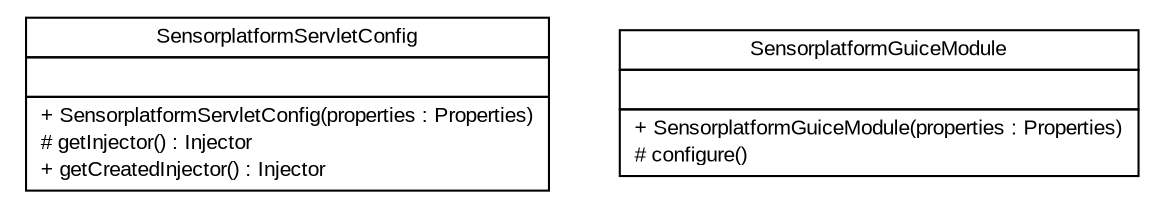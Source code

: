 #!/usr/local/bin/dot
#
# Class diagram 
# Generated by UMLGraph version R5_6 (http://www.umlgraph.org/)
#

digraph G {
	edge [fontname="arial",fontsize=10,labelfontname="arial",labelfontsize=10];
	node [fontname="arial",fontsize=10,shape=plaintext];
	nodesep=0.25;
	ranksep=0.5;
	// de.fhg.fit.biomos.sensorplatform.guice.SensorplatformServletConfig
	c47 [label=<<table title="de.fhg.fit.biomos.sensorplatform.guice.SensorplatformServletConfig" border="0" cellborder="1" cellspacing="0" cellpadding="2" port="p" href="./SensorplatformServletConfig.html">
		<tr><td><table border="0" cellspacing="0" cellpadding="1">
<tr><td align="center" balign="center"> SensorplatformServletConfig </td></tr>
		</table></td></tr>
		<tr><td><table border="0" cellspacing="0" cellpadding="1">
<tr><td align="left" balign="left">  </td></tr>
		</table></td></tr>
		<tr><td><table border="0" cellspacing="0" cellpadding="1">
<tr><td align="left" balign="left"> + SensorplatformServletConfig(properties : Properties) </td></tr>
<tr><td align="left" balign="left"> # getInjector() : Injector </td></tr>
<tr><td align="left" balign="left"> + getCreatedInjector() : Injector </td></tr>
		</table></td></tr>
		</table>>, URL="./SensorplatformServletConfig.html", fontname="arial", fontcolor="black", fontsize=10.0];
	// de.fhg.fit.biomos.sensorplatform.guice.SensorplatformGuiceModule
	c48 [label=<<table title="de.fhg.fit.biomos.sensorplatform.guice.SensorplatformGuiceModule" border="0" cellborder="1" cellspacing="0" cellpadding="2" port="p" href="./SensorplatformGuiceModule.html">
		<tr><td><table border="0" cellspacing="0" cellpadding="1">
<tr><td align="center" balign="center"> SensorplatformGuiceModule </td></tr>
		</table></td></tr>
		<tr><td><table border="0" cellspacing="0" cellpadding="1">
<tr><td align="left" balign="left">  </td></tr>
		</table></td></tr>
		<tr><td><table border="0" cellspacing="0" cellpadding="1">
<tr><td align="left" balign="left"> + SensorplatformGuiceModule(properties : Properties) </td></tr>
<tr><td align="left" balign="left"> # configure() </td></tr>
		</table></td></tr>
		</table>>, URL="./SensorplatformGuiceModule.html", fontname="arial", fontcolor="black", fontsize=10.0];
}

